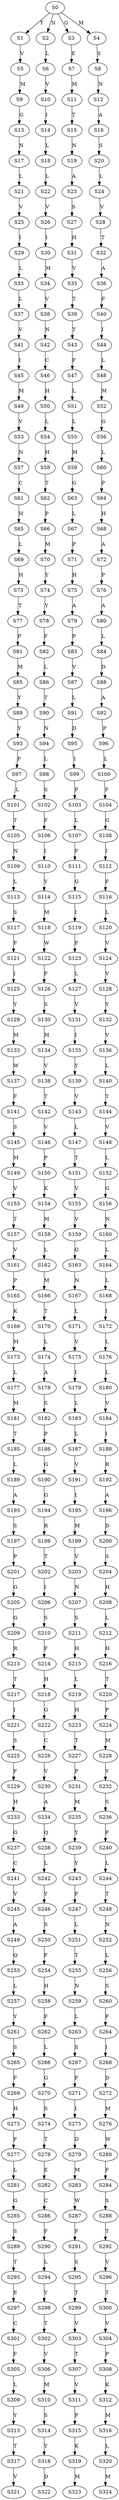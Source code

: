 strict digraph  {
	S0 -> S1 [ label = T ];
	S0 -> S2 [ label = N ];
	S0 -> S3 [ label = G ];
	S0 -> S4 [ label = M ];
	S1 -> S5 [ label = V ];
	S2 -> S6 [ label = L ];
	S3 -> S7 [ label = E ];
	S4 -> S8 [ label = S ];
	S5 -> S9 [ label = M ];
	S6 -> S10 [ label = V ];
	S7 -> S11 [ label = M ];
	S8 -> S12 [ label = N ];
	S9 -> S13 [ label = G ];
	S10 -> S14 [ label = I ];
	S11 -> S15 [ label = T ];
	S12 -> S16 [ label = A ];
	S13 -> S17 [ label = N ];
	S14 -> S18 [ label = L ];
	S15 -> S19 [ label = N ];
	S16 -> S20 [ label = S ];
	S17 -> S21 [ label = L ];
	S18 -> S22 [ label = L ];
	S19 -> S23 [ label = A ];
	S20 -> S24 [ label = L ];
	S21 -> S25 [ label = V ];
	S22 -> S26 [ label = V ];
	S23 -> S27 [ label = S ];
	S24 -> S28 [ label = V ];
	S25 -> S29 [ label = I ];
	S26 -> S30 [ label = I ];
	S27 -> S31 [ label = H ];
	S28 -> S32 [ label = T ];
	S29 -> S33 [ label = L ];
	S30 -> S34 [ label = M ];
	S31 -> S35 [ label = V ];
	S32 -> S36 [ label = A ];
	S33 -> S37 [ label = L ];
	S34 -> S38 [ label = V ];
	S35 -> S39 [ label = T ];
	S36 -> S40 [ label = F ];
	S37 -> S41 [ label = V ];
	S38 -> S42 [ label = N ];
	S39 -> S43 [ label = T ];
	S40 -> S44 [ label = I ];
	S41 -> S45 [ label = I ];
	S42 -> S46 [ label = C ];
	S43 -> S47 [ label = F ];
	S44 -> S48 [ label = L ];
	S45 -> S49 [ label = M ];
	S46 -> S50 [ label = H ];
	S47 -> S51 [ label = L ];
	S48 -> S52 [ label = M ];
	S49 -> S53 [ label = V ];
	S50 -> S54 [ label = L ];
	S51 -> S55 [ label = L ];
	S52 -> S56 [ label = G ];
	S53 -> S57 [ label = N ];
	S54 -> S58 [ label = H ];
	S55 -> S59 [ label = M ];
	S56 -> S60 [ label = L ];
	S57 -> S61 [ label = C ];
	S58 -> S62 [ label = T ];
	S59 -> S63 [ label = G ];
	S60 -> S64 [ label = P ];
	S61 -> S65 [ label = H ];
	S62 -> S66 [ label = P ];
	S63 -> S67 [ label = L ];
	S64 -> S68 [ label = H ];
	S65 -> S69 [ label = L ];
	S66 -> S70 [ label = M ];
	S67 -> S71 [ label = P ];
	S68 -> S72 [ label = A ];
	S69 -> S73 [ label = H ];
	S70 -> S74 [ label = Y ];
	S71 -> S75 [ label = H ];
	S72 -> S76 [ label = P ];
	S73 -> S77 [ label = T ];
	S74 -> S78 [ label = Y ];
	S75 -> S79 [ label = A ];
	S76 -> S80 [ label = A ];
	S77 -> S81 [ label = P ];
	S78 -> S82 [ label = F ];
	S79 -> S83 [ label = P ];
	S80 -> S84 [ label = L ];
	S81 -> S85 [ label = M ];
	S82 -> S86 [ label = L ];
	S83 -> S87 [ label = V ];
	S84 -> S88 [ label = D ];
	S85 -> S89 [ label = Y ];
	S86 -> S90 [ label = T ];
	S87 -> S91 [ label = L ];
	S88 -> S92 [ label = A ];
	S89 -> S93 [ label = Y ];
	S90 -> S94 [ label = N ];
	S91 -> S95 [ label = D ];
	S92 -> S96 [ label = P ];
	S93 -> S97 [ label = F ];
	S94 -> S98 [ label = L ];
	S95 -> S99 [ label = I ];
	S96 -> S100 [ label = L ];
	S97 -> S101 [ label = L ];
	S98 -> S102 [ label = S ];
	S99 -> S103 [ label = P ];
	S100 -> S104 [ label = F ];
	S101 -> S105 [ label = T ];
	S102 -> S106 [ label = F ];
	S103 -> S107 [ label = L ];
	S104 -> S108 [ label = G ];
	S105 -> S109 [ label = N ];
	S106 -> S110 [ label = I ];
	S107 -> S111 [ label = F ];
	S108 -> S112 [ label = I ];
	S109 -> S113 [ label = L ];
	S110 -> S114 [ label = Y ];
	S111 -> S115 [ label = G ];
	S112 -> S116 [ label = F ];
	S113 -> S117 [ label = S ];
	S114 -> S118 [ label = M ];
	S115 -> S119 [ label = I ];
	S116 -> S120 [ label = L ];
	S117 -> S121 [ label = F ];
	S118 -> S122 [ label = W ];
	S119 -> S123 [ label = F ];
	S120 -> S124 [ label = V ];
	S121 -> S125 [ label = I ];
	S122 -> S126 [ label = F ];
	S123 -> S127 [ label = L ];
	S124 -> S128 [ label = V ];
	S125 -> S129 [ label = Y ];
	S126 -> S130 [ label = S ];
	S127 -> S131 [ label = V ];
	S128 -> S132 [ label = Y ];
	S129 -> S133 [ label = M ];
	S130 -> S134 [ label = M ];
	S131 -> S135 [ label = I ];
	S132 -> S136 [ label = V ];
	S133 -> S137 [ label = W ];
	S134 -> S138 [ label = V ];
	S135 -> S139 [ label = Y ];
	S136 -> S140 [ label = L ];
	S137 -> S141 [ label = F ];
	S138 -> S142 [ label = T ];
	S139 -> S143 [ label = V ];
	S140 -> S144 [ label = T ];
	S141 -> S145 [ label = S ];
	S142 -> S146 [ label = V ];
	S143 -> S147 [ label = L ];
	S144 -> S148 [ label = V ];
	S145 -> S149 [ label = M ];
	S146 -> S150 [ label = P ];
	S147 -> S151 [ label = T ];
	S148 -> S152 [ label = L ];
	S149 -> S153 [ label = V ];
	S150 -> S154 [ label = K ];
	S151 -> S155 [ label = V ];
	S152 -> S156 [ label = G ];
	S153 -> S157 [ label = T ];
	S154 -> S158 [ label = M ];
	S155 -> S159 [ label = V ];
	S156 -> S160 [ label = N ];
	S157 -> S161 [ label = V ];
	S158 -> S162 [ label = L ];
	S159 -> S163 [ label = G ];
	S160 -> S164 [ label = L ];
	S161 -> S165 [ label = P ];
	S162 -> S166 [ label = M ];
	S163 -> S167 [ label = N ];
	S164 -> S168 [ label = L ];
	S165 -> S169 [ label = K ];
	S166 -> S170 [ label = T ];
	S167 -> S171 [ label = L ];
	S168 -> S172 [ label = I ];
	S169 -> S173 [ label = M ];
	S170 -> S174 [ label = L ];
	S171 -> S175 [ label = V ];
	S172 -> S176 [ label = L ];
	S173 -> S177 [ label = L ];
	S174 -> S178 [ label = A ];
	S175 -> S179 [ label = I ];
	S176 -> S180 [ label = L ];
	S177 -> S181 [ label = M ];
	S178 -> S182 [ label = S ];
	S179 -> S183 [ label = L ];
	S180 -> S184 [ label = V ];
	S181 -> S185 [ label = T ];
	S182 -> S186 [ label = P ];
	S183 -> S187 [ label = L ];
	S184 -> S188 [ label = I ];
	S185 -> S189 [ label = L ];
	S186 -> S190 [ label = G ];
	S187 -> S191 [ label = V ];
	S188 -> S192 [ label = R ];
	S189 -> S193 [ label = A ];
	S190 -> S194 [ label = G ];
	S191 -> S195 [ label = I ];
	S192 -> S196 [ label = A ];
	S193 -> S197 [ label = S ];
	S194 -> S198 [ label = R ];
	S195 -> S199 [ label = M ];
	S196 -> S200 [ label = D ];
	S197 -> S201 [ label = P ];
	S198 -> S202 [ label = T ];
	S199 -> S203 [ label = V ];
	S200 -> S204 [ label = S ];
	S201 -> S205 [ label = G ];
	S202 -> S206 [ label = I ];
	S203 -> S207 [ label = N ];
	S204 -> S208 [ label = H ];
	S205 -> S209 [ label = G ];
	S206 -> S210 [ label = S ];
	S207 -> S211 [ label = S ];
	S208 -> S212 [ label = L ];
	S209 -> S213 [ label = R ];
	S210 -> S214 [ label = F ];
	S211 -> S215 [ label = H ];
	S212 -> S216 [ label = H ];
	S213 -> S217 [ label = T ];
	S214 -> S218 [ label = H ];
	S215 -> S219 [ label = L ];
	S216 -> S220 [ label = T ];
	S217 -> S221 [ label = I ];
	S218 -> S222 [ label = G ];
	S219 -> S223 [ label = H ];
	S220 -> S224 [ label = P ];
	S221 -> S225 [ label = S ];
	S222 -> S226 [ label = C ];
	S223 -> S227 [ label = T ];
	S224 -> S228 [ label = M ];
	S225 -> S229 [ label = F ];
	S226 -> S230 [ label = V ];
	S227 -> S231 [ label = P ];
	S228 -> S232 [ label = Y ];
	S229 -> S233 [ label = H ];
	S230 -> S234 [ label = A ];
	S231 -> S235 [ label = M ];
	S232 -> S236 [ label = S ];
	S233 -> S237 [ label = G ];
	S234 -> S238 [ label = Q ];
	S235 -> S239 [ label = Y ];
	S236 -> S240 [ label = F ];
	S237 -> S241 [ label = C ];
	S238 -> S242 [ label = L ];
	S239 -> S243 [ label = Y ];
	S240 -> S244 [ label = L ];
	S241 -> S245 [ label = V ];
	S242 -> S246 [ label = Y ];
	S243 -> S247 [ label = F ];
	S244 -> S248 [ label = T ];
	S245 -> S249 [ label = A ];
	S246 -> S250 [ label = S ];
	S247 -> S251 [ label = L ];
	S248 -> S252 [ label = N ];
	S249 -> S253 [ label = Q ];
	S250 -> S254 [ label = F ];
	S251 -> S255 [ label = T ];
	S252 -> S256 [ label = L ];
	S253 -> S257 [ label = L ];
	S254 -> S258 [ label = H ];
	S255 -> S259 [ label = N ];
	S256 -> S260 [ label = S ];
	S257 -> S261 [ label = Y ];
	S258 -> S262 [ label = F ];
	S259 -> S263 [ label = L ];
	S260 -> S264 [ label = F ];
	S261 -> S265 [ label = S ];
	S262 -> S266 [ label = L ];
	S263 -> S267 [ label = S ];
	S264 -> S268 [ label = I ];
	S265 -> S269 [ label = F ];
	S266 -> S270 [ label = G ];
	S267 -> S271 [ label = F ];
	S268 -> S272 [ label = D ];
	S269 -> S273 [ label = H ];
	S270 -> S274 [ label = S ];
	S271 -> S275 [ label = I ];
	S272 -> S276 [ label = M ];
	S273 -> S277 [ label = F ];
	S274 -> S278 [ label = T ];
	S275 -> S279 [ label = D ];
	S276 -> S280 [ label = W ];
	S277 -> S281 [ label = L ];
	S278 -> S282 [ label = E ];
	S279 -> S283 [ label = M ];
	S280 -> S284 [ label = F ];
	S281 -> S285 [ label = G ];
	S282 -> S286 [ label = C ];
	S283 -> S287 [ label = W ];
	S284 -> S288 [ label = S ];
	S285 -> S289 [ label = S ];
	S286 -> S290 [ label = F ];
	S287 -> S291 [ label = F ];
	S288 -> S292 [ label = T ];
	S289 -> S293 [ label = T ];
	S290 -> S294 [ label = L ];
	S291 -> S295 [ label = S ];
	S292 -> S296 [ label = V ];
	S293 -> S297 [ label = E ];
	S294 -> S298 [ label = Y ];
	S295 -> S299 [ label = T ];
	S296 -> S300 [ label = T ];
	S297 -> S301 [ label = C ];
	S298 -> S302 [ label = T ];
	S299 -> S303 [ label = V ];
	S300 -> S304 [ label = V ];
	S301 -> S305 [ label = F ];
	S302 -> S306 [ label = V ];
	S303 -> S307 [ label = T ];
	S304 -> S308 [ label = P ];
	S305 -> S309 [ label = L ];
	S306 -> S310 [ label = M ];
	S307 -> S311 [ label = V ];
	S308 -> S312 [ label = K ];
	S309 -> S313 [ label = Y ];
	S310 -> S314 [ label = S ];
	S311 -> S315 [ label = P ];
	S312 -> S316 [ label = M ];
	S313 -> S317 [ label = T ];
	S314 -> S318 [ label = Y ];
	S315 -> S319 [ label = K ];
	S316 -> S320 [ label = L ];
	S317 -> S321 [ label = V ];
	S318 -> S322 [ label = D ];
	S319 -> S323 [ label = M ];
	S320 -> S324 [ label = M ];
}
